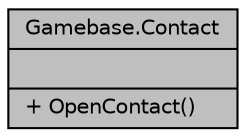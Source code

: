 digraph "Gamebase.Contact"
{
  edge [fontname="Helvetica",fontsize="10",labelfontname="Helvetica",labelfontsize="10"];
  node [fontname="Helvetica",fontsize="10",shape=record];
  Node1 [label="{Gamebase.Contact\n||+ OpenContact()\l}",height=0.2,width=0.4,color="black", fillcolor="grey75", style="filled", fontcolor="black"];
}
